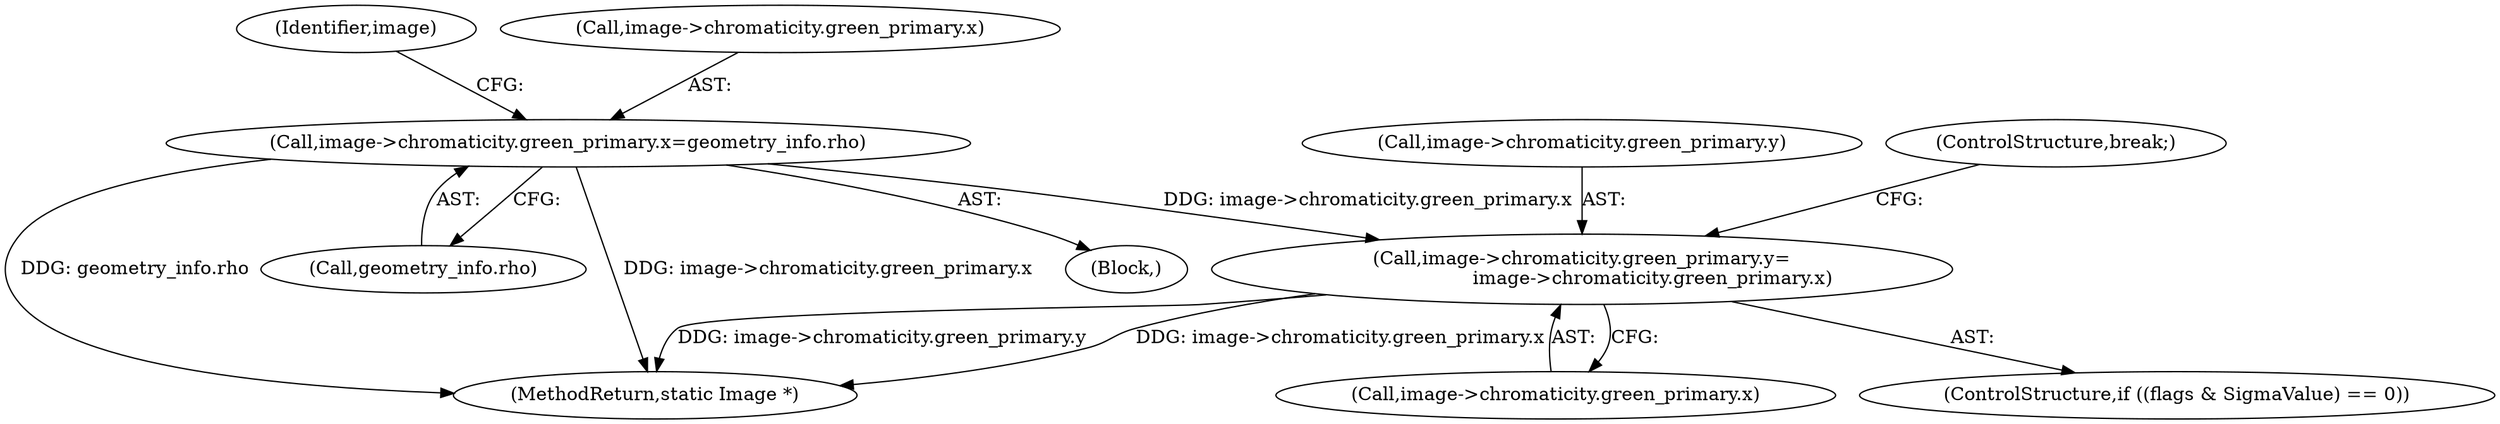 digraph "0_ImageMagick_f6e9d0d9955e85bdd7540b251cd50d598dacc5e6_34@pointer" {
"1001044" [label="(Call,image->chromaticity.green_primary.y=\n                        image->chromaticity.green_primary.x)"];
"1001016" [label="(Call,image->chromaticity.green_primary.x=geometry_info.rho)"];
"1001045" [label="(Call,image->chromaticity.green_primary.y)"];
"1001059" [label="(ControlStructure,break;)"];
"1001044" [label="(Call,image->chromaticity.green_primary.y=\n                        image->chromaticity.green_primary.x)"];
"1001038" [label="(ControlStructure,if ((flags & SigmaValue) == 0))"];
"1001009" [label="(Block,)"];
"1001016" [label="(Call,image->chromaticity.green_primary.x=geometry_info.rho)"];
"1001031" [label="(Identifier,image)"];
"1001017" [label="(Call,image->chromaticity.green_primary.x)"];
"1001052" [label="(Call,image->chromaticity.green_primary.x)"];
"1001024" [label="(Call,geometry_info.rho)"];
"1003485" [label="(MethodReturn,static Image *)"];
"1001044" -> "1001038"  [label="AST: "];
"1001044" -> "1001052"  [label="CFG: "];
"1001045" -> "1001044"  [label="AST: "];
"1001052" -> "1001044"  [label="AST: "];
"1001059" -> "1001044"  [label="CFG: "];
"1001044" -> "1003485"  [label="DDG: image->chromaticity.green_primary.y"];
"1001044" -> "1003485"  [label="DDG: image->chromaticity.green_primary.x"];
"1001016" -> "1001044"  [label="DDG: image->chromaticity.green_primary.x"];
"1001016" -> "1001009"  [label="AST: "];
"1001016" -> "1001024"  [label="CFG: "];
"1001017" -> "1001016"  [label="AST: "];
"1001024" -> "1001016"  [label="AST: "];
"1001031" -> "1001016"  [label="CFG: "];
"1001016" -> "1003485"  [label="DDG: geometry_info.rho"];
"1001016" -> "1003485"  [label="DDG: image->chromaticity.green_primary.x"];
}
